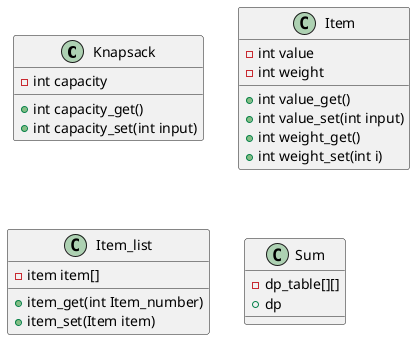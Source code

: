 @startuml
class Knapsack{
    -int capacity
    +int capacity_get()
    +int capacity_set(int input)
}
class Item{
    -int value
    -int weight
    +int value_get()
    +int value_set(int input)
    +int weight_get()
    +int weight_set(int i)
}

class Item_list{
    -item item[]
    +item_get(int Item_number)
    +item_set(Item item)
}

class Sum{
    -dp_table[][]
    +dp
}
@enduml
